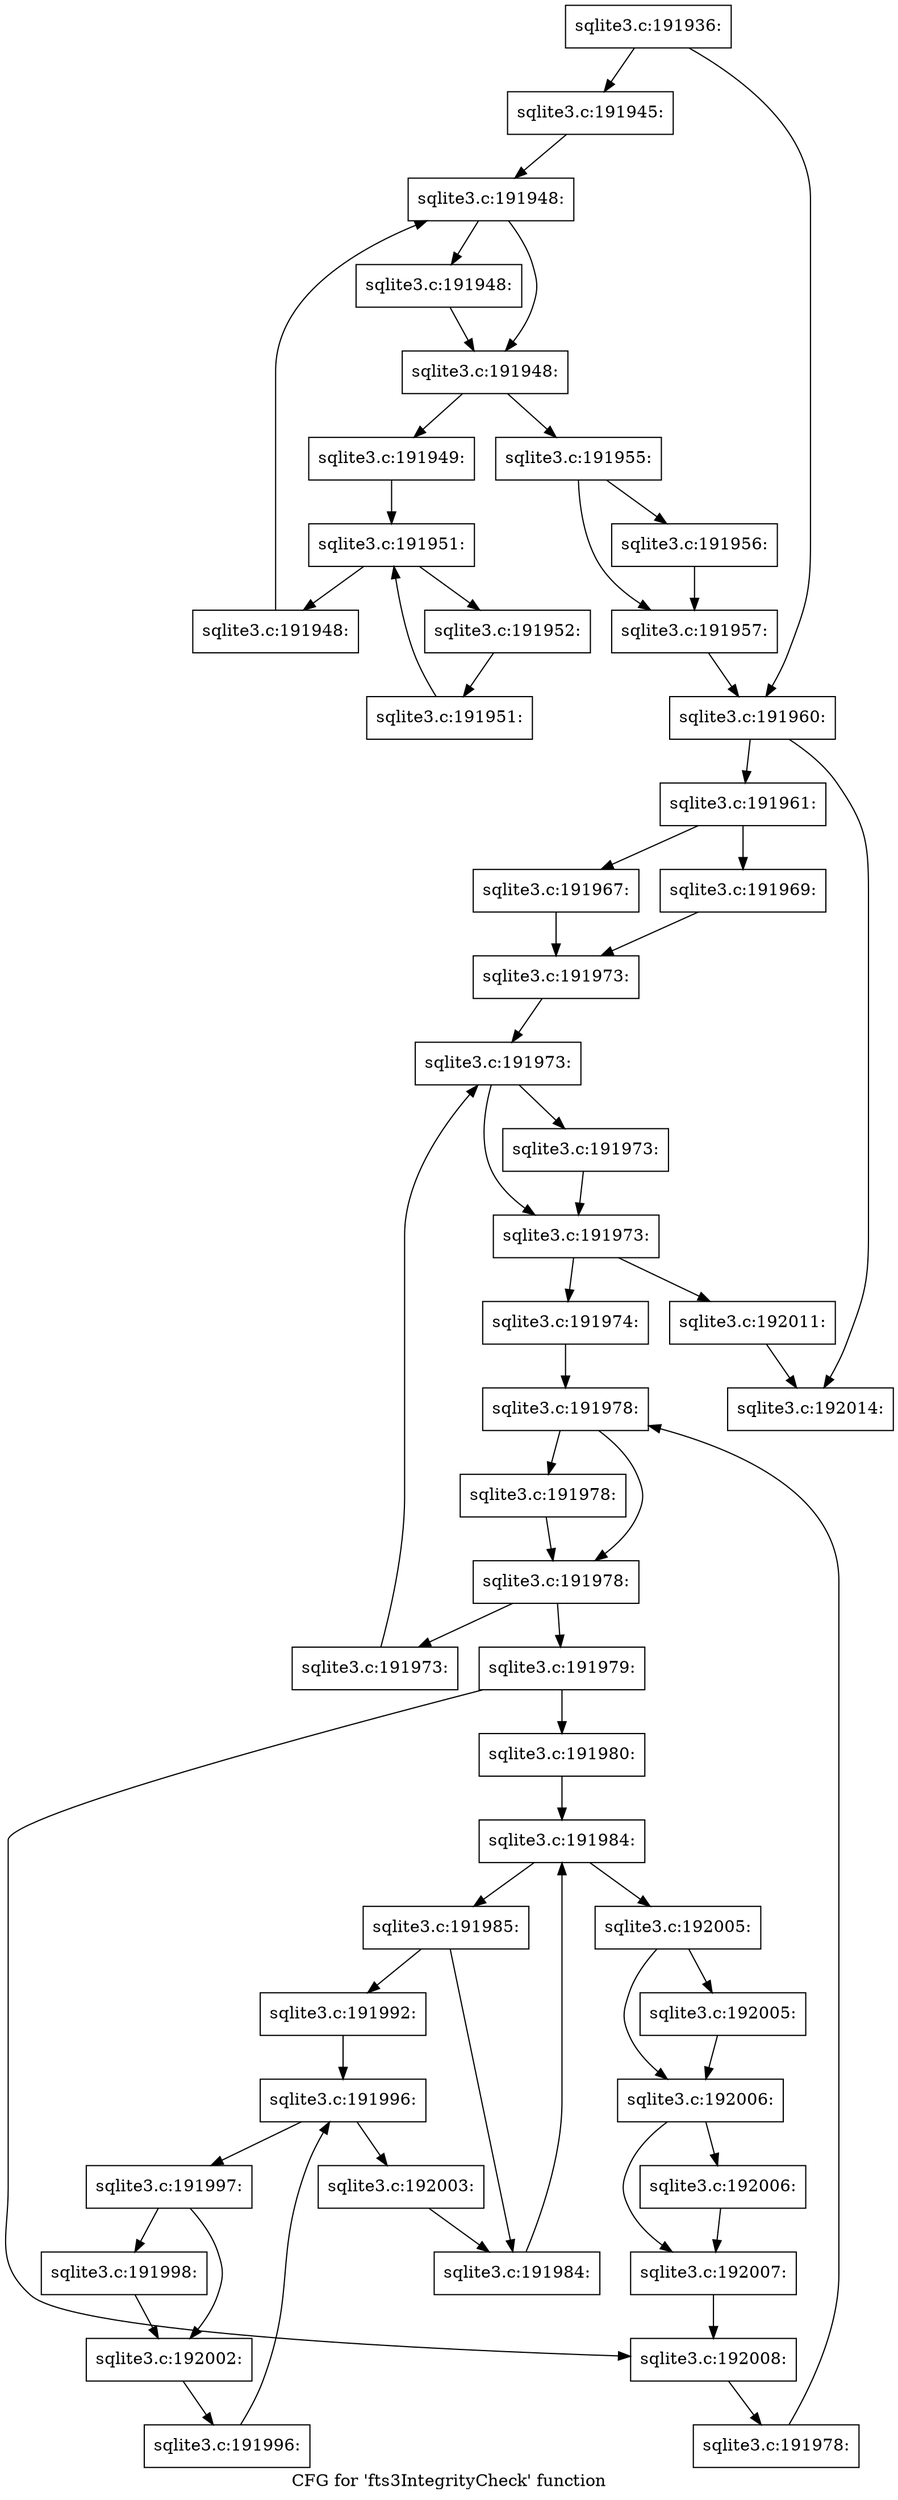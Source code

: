 digraph "CFG for 'fts3IntegrityCheck' function" {
	label="CFG for 'fts3IntegrityCheck' function";

	Node0x55c0fb0fbdf0 [shape=record,label="{sqlite3.c:191936:}"];
	Node0x55c0fb0fbdf0 -> Node0x55c0fb10f790;
	Node0x55c0fb0fbdf0 -> Node0x55c0fb10f7e0;
	Node0x55c0fb10f790 [shape=record,label="{sqlite3.c:191945:}"];
	Node0x55c0fb10f790 -> Node0x55c0fb1105c0;
	Node0x55c0fb1105c0 [shape=record,label="{sqlite3.c:191948:}"];
	Node0x55c0fb1105c0 -> Node0x55c0fb1107f0;
	Node0x55c0fb1105c0 -> Node0x55c0fb1107a0;
	Node0x55c0fb1107f0 [shape=record,label="{sqlite3.c:191948:}"];
	Node0x55c0fb1107f0 -> Node0x55c0fb1107a0;
	Node0x55c0fb1107a0 [shape=record,label="{sqlite3.c:191948:}"];
	Node0x55c0fb1107a0 -> Node0x55c0fb110ea0;
	Node0x55c0fb1107a0 -> Node0x55c0fb110720;
	Node0x55c0fb110ea0 [shape=record,label="{sqlite3.c:191949:}"];
	Node0x55c0fb110ea0 -> Node0x55c0fb1119b0;
	Node0x55c0fb1119b0 [shape=record,label="{sqlite3.c:191951:}"];
	Node0x55c0fb1119b0 -> Node0x55c0fb111bd0;
	Node0x55c0fb1119b0 -> Node0x55c0fb111800;
	Node0x55c0fb111bd0 [shape=record,label="{sqlite3.c:191952:}"];
	Node0x55c0fb111bd0 -> Node0x55c0fb111b40;
	Node0x55c0fb111b40 [shape=record,label="{sqlite3.c:191951:}"];
	Node0x55c0fb111b40 -> Node0x55c0fb1119b0;
	Node0x55c0fb111800 [shape=record,label="{sqlite3.c:191948:}"];
	Node0x55c0fb111800 -> Node0x55c0fb1105c0;
	Node0x55c0fb110720 [shape=record,label="{sqlite3.c:191955:}"];
	Node0x55c0fb110720 -> Node0x55c0f6d0e360;
	Node0x55c0fb110720 -> Node0x55c0fb112960;
	Node0x55c0f6d0e360 [shape=record,label="{sqlite3.c:191956:}"];
	Node0x55c0f6d0e360 -> Node0x55c0fb112960;
	Node0x55c0fb112960 [shape=record,label="{sqlite3.c:191957:}"];
	Node0x55c0fb112960 -> Node0x55c0fb10f7e0;
	Node0x55c0fb10f7e0 [shape=record,label="{sqlite3.c:191960:}"];
	Node0x55c0fb10f7e0 -> Node0x55c0fb113740;
	Node0x55c0fb10f7e0 -> Node0x55c0fb113790;
	Node0x55c0fb113740 [shape=record,label="{sqlite3.c:191961:}"];
	Node0x55c0fb113740 -> Node0x55c0fb114c10;
	Node0x55c0fb113740 -> Node0x55c0fb114b70;
	Node0x55c0fb114b70 [shape=record,label="{sqlite3.c:191967:}"];
	Node0x55c0fb114b70 -> Node0x55c0fb114bc0;
	Node0x55c0fb114c10 [shape=record,label="{sqlite3.c:191969:}"];
	Node0x55c0fb114c10 -> Node0x55c0fb114bc0;
	Node0x55c0fb114bc0 [shape=record,label="{sqlite3.c:191973:}"];
	Node0x55c0fb114bc0 -> Node0x55c0fb115530;
	Node0x55c0fb115530 [shape=record,label="{sqlite3.c:191973:}"];
	Node0x55c0fb115530 -> Node0x55c0fb115a90;
	Node0x55c0fb115530 -> Node0x55c0fb115a40;
	Node0x55c0fb115a90 [shape=record,label="{sqlite3.c:191973:}"];
	Node0x55c0fb115a90 -> Node0x55c0fb115a40;
	Node0x55c0fb115a40 [shape=record,label="{sqlite3.c:191973:}"];
	Node0x55c0fb115a40 -> Node0x55c0fb116140;
	Node0x55c0fb115a40 -> Node0x55c0fb1159c0;
	Node0x55c0fb116140 [shape=record,label="{sqlite3.c:191974:}"];
	Node0x55c0fb116140 -> Node0x55c0fb117200;
	Node0x55c0fb117200 [shape=record,label="{sqlite3.c:191978:}"];
	Node0x55c0fb117200 -> Node0x55c0fb1174f0;
	Node0x55c0fb117200 -> Node0x55c0fb1174a0;
	Node0x55c0fb1174f0 [shape=record,label="{sqlite3.c:191978:}"];
	Node0x55c0fb1174f0 -> Node0x55c0fb1174a0;
	Node0x55c0fb1174a0 [shape=record,label="{sqlite3.c:191978:}"];
	Node0x55c0fb1174a0 -> Node0x55c0fb117420;
	Node0x55c0fb1174a0 -> Node0x55c0fb117050;
	Node0x55c0fb117420 [shape=record,label="{sqlite3.c:191979:}"];
	Node0x55c0fb117420 -> Node0x55c0fb117e60;
	Node0x55c0fb117420 -> Node0x55c0fb117eb0;
	Node0x55c0fb117e60 [shape=record,label="{sqlite3.c:191980:}"];
	Node0x55c0fb117e60 -> Node0x55c0fb119440;
	Node0x55c0fb119440 [shape=record,label="{sqlite3.c:191984:}"];
	Node0x55c0fb119440 -> Node0x55c0fb1198b0;
	Node0x55c0fb119440 -> Node0x55c0fb119660;
	Node0x55c0fb1198b0 [shape=record,label="{sqlite3.c:191985:}"];
	Node0x55c0fb1198b0 -> Node0x55c0fb11b010;
	Node0x55c0fb1198b0 -> Node0x55c0fb11b2d0;
	Node0x55c0fb11b010 [shape=record,label="{sqlite3.c:191992:}"];
	Node0x55c0fb11b010 -> Node0x55c0fb11c1e0;
	Node0x55c0fb11c1e0 [shape=record,label="{sqlite3.c:191996:}"];
	Node0x55c0fb11c1e0 -> Node0x55c0fb11c890;
	Node0x55c0fb11c1e0 -> Node0x55c0f6d0e310;
	Node0x55c0fb11c890 [shape=record,label="{sqlite3.c:191997:}"];
	Node0x55c0fb11c890 -> Node0x55c0fb11ccb0;
	Node0x55c0fb11c890 -> Node0x55c0fb11cd00;
	Node0x55c0fb11ccb0 [shape=record,label="{sqlite3.c:191998:}"];
	Node0x55c0fb11ccb0 -> Node0x55c0fb11cd00;
	Node0x55c0fb11cd00 [shape=record,label="{sqlite3.c:192002:}"];
	Node0x55c0fb11cd00 -> Node0x55c0fb11c800;
	Node0x55c0fb11c800 [shape=record,label="{sqlite3.c:191996:}"];
	Node0x55c0fb11c800 -> Node0x55c0fb11c1e0;
	Node0x55c0f6d0e310 [shape=record,label="{sqlite3.c:192003:}"];
	Node0x55c0f6d0e310 -> Node0x55c0fb11b2d0;
	Node0x55c0fb11b2d0 [shape=record,label="{sqlite3.c:191984:}"];
	Node0x55c0fb11b2d0 -> Node0x55c0fb119440;
	Node0x55c0fb119660 [shape=record,label="{sqlite3.c:192005:}"];
	Node0x55c0fb119660 -> Node0x55c0fb11de30;
	Node0x55c0fb119660 -> Node0x55c0fb11e830;
	Node0x55c0fb11de30 [shape=record,label="{sqlite3.c:192005:}"];
	Node0x55c0fb11de30 -> Node0x55c0fb11e830;
	Node0x55c0fb11e830 [shape=record,label="{sqlite3.c:192006:}"];
	Node0x55c0fb11e830 -> Node0x55c0fb11ee40;
	Node0x55c0fb11e830 -> Node0x55c0fb11ee90;
	Node0x55c0fb11ee40 [shape=record,label="{sqlite3.c:192006:}"];
	Node0x55c0fb11ee40 -> Node0x55c0fb11ee90;
	Node0x55c0fb11ee90 [shape=record,label="{sqlite3.c:192007:}"];
	Node0x55c0fb11ee90 -> Node0x55c0fb117eb0;
	Node0x55c0fb117eb0 [shape=record,label="{sqlite3.c:192008:}"];
	Node0x55c0fb117eb0 -> Node0x55c0fb117390;
	Node0x55c0fb117390 [shape=record,label="{sqlite3.c:191978:}"];
	Node0x55c0fb117390 -> Node0x55c0fb117200;
	Node0x55c0fb117050 [shape=record,label="{sqlite3.c:191973:}"];
	Node0x55c0fb117050 -> Node0x55c0fb115530;
	Node0x55c0fb1159c0 [shape=record,label="{sqlite3.c:192011:}"];
	Node0x55c0fb1159c0 -> Node0x55c0fb113790;
	Node0x55c0fb113790 [shape=record,label="{sqlite3.c:192014:}"];
}
